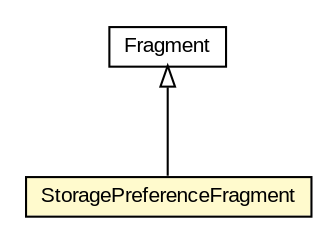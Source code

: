 #!/usr/local/bin/dot
#
# Class diagram 
# Generated by UMLGraph version R5_6-24-gf6e263 (http://www.umlgraph.org/)
#

digraph G {
	edge [fontname="arial",fontsize=10,labelfontname="arial",labelfontsize=10];
	node [fontname="arial",fontsize=10,shape=plaintext];
	nodesep=0.25;
	ranksep=0.5;
	// org.osmdroid.intro.StoragePreferenceFragment
	c260058 [label=<<table title="org.osmdroid.intro.StoragePreferenceFragment" border="0" cellborder="1" cellspacing="0" cellpadding="2" port="p" bgcolor="lemonChiffon" href="./StoragePreferenceFragment.html">
		<tr><td><table border="0" cellspacing="0" cellpadding="1">
<tr><td align="center" balign="center"> StoragePreferenceFragment </td></tr>
		</table></td></tr>
		</table>>, URL="./StoragePreferenceFragment.html", fontname="arial", fontcolor="black", fontsize=10.0];
	//org.osmdroid.intro.StoragePreferenceFragment extends Fragment
	c260500:p -> c260058:p [dir=back,arrowtail=empty];
	// Fragment
	c260500[label=<<table title="Fragment" border="0" cellborder="1" cellspacing="0" cellpadding="2" port="p" href="http://java.sun.com/j2se/1.4.2/docs/api//Fragment.html">
		<tr><td><table border="0" cellspacing="0" cellpadding="1">
<tr><td align="center" balign="center"> Fragment </td></tr>
		</table></td></tr>
		</table>>, fontname="arial", fontcolor="black", fontsize=10.0];
}

